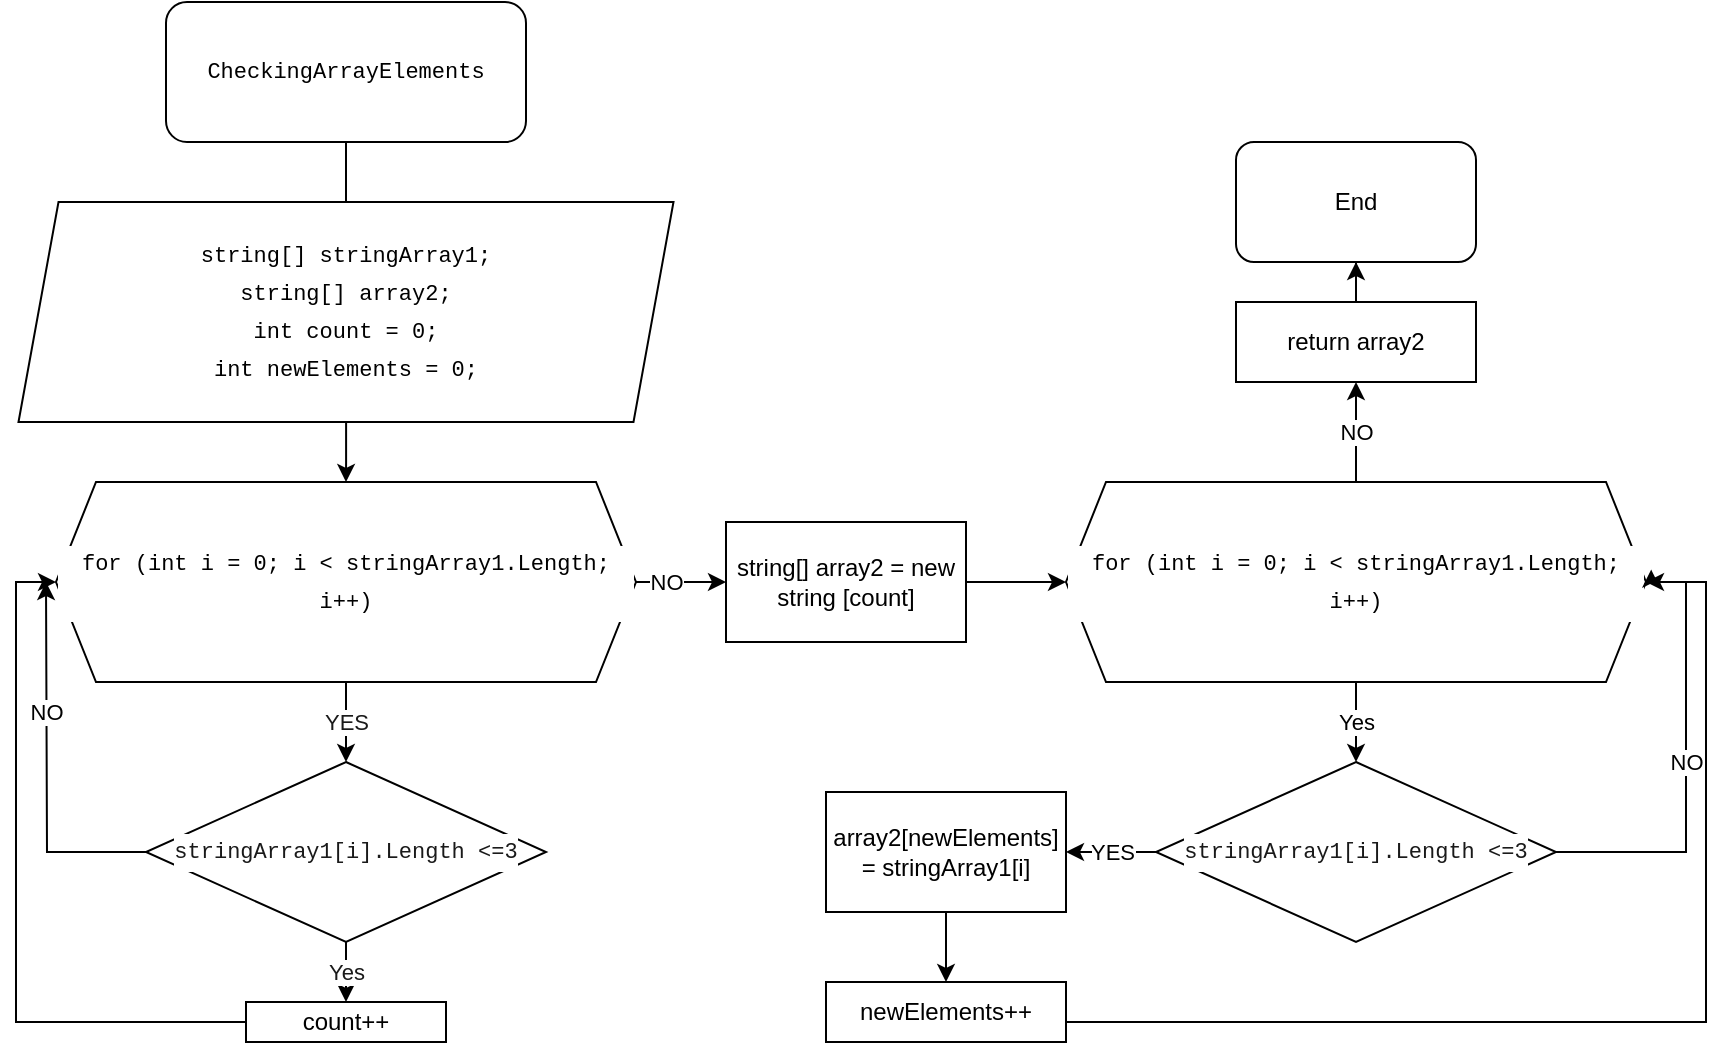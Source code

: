 <mxfile version="20.8.16" type="device"><diagram name="Страница 1" id="-tFB9C-wiPnTBZ7lukfz"><mxGraphModel dx="1863" dy="606" grid="1" gridSize="10" guides="1" tooltips="1" connect="1" arrows="1" fold="1" page="1" pageScale="1" pageWidth="827" pageHeight="1169" math="0" shadow="0"><root><mxCell id="0"/><mxCell id="1" parent="0"/><mxCell id="p8G7xNscIr1IATIvRhmM-4" value="" style="edgeStyle=orthogonalEdgeStyle;rounded=0;orthogonalLoop=1;jettySize=auto;html=1;entryX=0.5;entryY=0;entryDx=0;entryDy=0;" parent="1" source="p8G7xNscIr1IATIvRhmM-2" edge="1" target="p8G7xNscIr1IATIvRhmM-5"><mxGeometry relative="1" as="geometry"><mxPoint x="440" y="140" as="targetPoint"/><Array as="points"><mxPoint x="130" y="190"/></Array></mxGeometry></mxCell><mxCell id="p8G7xNscIr1IATIvRhmM-2" value="&lt;font style=&quot;font-size: 11px;&quot; color=&quot;#ffffff&quot;&gt;&lt;br&gt;&lt;/font&gt;&lt;div style=&quot;font-family: Consolas, &amp;quot;Courier New&amp;quot;, monospace; font-weight: normal; line-height: 19px; font-size: 11px;&quot;&gt;&lt;div style=&quot;&quot;&gt;&lt;span style=&quot;background-color: rgb(255, 255, 255);&quot;&gt;&lt;font style=&quot;font-size: 11px;&quot;&gt;CheckingArrayElements&lt;/font&gt;&lt;/span&gt;&lt;/div&gt;&lt;/div&gt;&lt;font style=&quot;font-size: 11px;&quot; color=&quot;#ffffff&quot;&gt;&lt;br&gt;&lt;/font&gt;" style="rounded=1;whiteSpace=wrap;html=1;" parent="1" vertex="1"><mxGeometry x="40" y="40" width="180" height="70" as="geometry"/></mxCell><mxCell id="p8G7xNscIr1IATIvRhmM-7" value="" style="edgeStyle=orthogonalEdgeStyle;rounded=0;orthogonalLoop=1;jettySize=auto;html=1;fontColor=#000000;" parent="1" source="p8G7xNscIr1IATIvRhmM-5" target="p8G7xNscIr1IATIvRhmM-6" edge="1"><mxGeometry relative="1" as="geometry"/></mxCell><mxCell id="p8G7xNscIr1IATIvRhmM-5" value="&lt;span style=&quot;background-color: rgb(255, 255, 255); font-size: 11px;&quot;&gt;&lt;font style=&quot;font-size: 11px;&quot;&gt;&lt;br&gt;&lt;/font&gt;&lt;/span&gt;&lt;div style=&quot;border-color: var(--border-color); font-style: normal; font-variant-ligatures: normal; font-variant-caps: normal; font-weight: 400; letter-spacing: normal; orphans: 2; text-align: center; text-indent: 0px; text-transform: none; widows: 2; word-spacing: 0px; -webkit-text-stroke-width: 0px; text-decoration-thickness: initial; text-decoration-style: initial; text-decoration-color: initial; font-family: Consolas, &amp;quot;Courier New&amp;quot;, monospace; line-height: 19px; font-size: 11px;&quot;&gt;&lt;span style=&quot;background-color: rgb(255, 255, 255);&quot;&gt;&lt;font style=&quot;font-size: 11px;&quot;&gt;string[]&lt;span&gt;&amp;nbsp;&lt;/span&gt;&lt;span style=&quot;border-color: var(--border-color);&quot;&gt;stringArray1;&lt;/span&gt;&lt;/font&gt;&lt;/span&gt;&lt;/div&gt;&lt;div style=&quot;border-color: var(--border-color); font-style: normal; font-variant-ligatures: normal; font-variant-caps: normal; font-weight: 400; letter-spacing: normal; orphans: 2; text-align: center; text-indent: 0px; text-transform: none; widows: 2; word-spacing: 0px; -webkit-text-stroke-width: 0px; text-decoration-thickness: initial; text-decoration-style: initial; text-decoration-color: initial; font-family: Consolas, &amp;quot;Courier New&amp;quot;, monospace; line-height: 19px; font-size: 11px;&quot;&gt;&lt;div style=&quot;border-color: var(--border-color); line-height: 19px;&quot;&gt;&lt;span style=&quot;background-color: rgb(255, 255, 255);&quot;&gt;&lt;font style=&quot;font-size: 11px;&quot;&gt;string[]&lt;span&gt;&amp;nbsp;&lt;/span&gt;&lt;span style=&quot;border-color: var(--border-color);&quot;&gt;array2;&lt;/span&gt;&lt;/font&gt;&lt;/span&gt;&lt;/div&gt;&lt;div style=&quot;border-color: var(--border-color); line-height: 19px;&quot;&gt;&lt;font style=&quot;border-color: var(--border-color); background-color: rgb(255, 255, 255); font-size: 11px;&quot;&gt;int count = 0;&lt;/font&gt;&lt;/div&gt;&lt;div style=&quot;border-color: var(--border-color); line-height: 19px;&quot;&gt;&lt;font style=&quot;border-color: var(--border-color); background-color: rgb(255, 255, 255); font-size: 11px;&quot;&gt;int newElements = 0;&lt;/font&gt;&lt;/div&gt;&lt;/div&gt;&lt;span style=&quot;background-color: rgb(255, 255, 255); font-size: 11px;&quot;&gt;&lt;br&gt;&lt;/span&gt;" style="shape=parallelogram;perimeter=parallelogramPerimeter;whiteSpace=wrap;html=1;fixedSize=1;labelBackgroundColor=#FFFFFF;fontColor=#000000;" parent="1" vertex="1"><mxGeometry x="-33.75" y="140" width="327.5" height="110" as="geometry"/></mxCell><mxCell id="p8G7xNscIr1IATIvRhmM-9" value="YES" style="edgeStyle=orthogonalEdgeStyle;rounded=0;orthogonalLoop=1;jettySize=auto;html=1;fontColor=#1A1A1A;" parent="1" source="p8G7xNscIr1IATIvRhmM-6" target="p8G7xNscIr1IATIvRhmM-8" edge="1"><mxGeometry relative="1" as="geometry"/></mxCell><mxCell id="bimcE5sZu0TrQu9hdp3i-13" value="NO" style="edgeStyle=orthogonalEdgeStyle;rounded=0;orthogonalLoop=1;jettySize=auto;html=1;" edge="1" parent="1" source="p8G7xNscIr1IATIvRhmM-6" target="bimcE5sZu0TrQu9hdp3i-12"><mxGeometry x="-0.333" relative="1" as="geometry"><Array as="points"><mxPoint x="300" y="330"/><mxPoint x="300" y="330"/></Array><mxPoint as="offset"/></mxGeometry></mxCell><mxCell id="p8G7xNscIr1IATIvRhmM-6" value="&lt;div style=&quot;font-family: Consolas, &amp;quot;Courier New&amp;quot;, monospace; line-height: 19px;&quot;&gt;&lt;span style=&quot;background-color: rgb(255, 255, 255);&quot;&gt;&lt;font style=&quot;font-size: 11px;&quot;&gt;for (int i = 0; i &amp;lt; stringArray1.Length; i++)&lt;/font&gt;&lt;/span&gt;&lt;/div&gt;" style="shape=hexagon;perimeter=hexagonPerimeter2;whiteSpace=wrap;html=1;fixedSize=1;labelBackgroundColor=#FFFFFF;fontColor=#000000;" parent="1" vertex="1"><mxGeometry x="-15" y="280" width="290" height="100" as="geometry"/></mxCell><mxCell id="p8G7xNscIr1IATIvRhmM-11" value="Yes" style="edgeStyle=orthogonalEdgeStyle;rounded=0;orthogonalLoop=1;jettySize=auto;html=1;fontSize=11;fontColor=#1A1A1A;" parent="1" source="p8G7xNscIr1IATIvRhmM-8" target="bimcE5sZu0TrQu9hdp3i-1" edge="1"><mxGeometry relative="1" as="geometry"><mxPoint x="440" y="560" as="targetPoint"/></mxGeometry></mxCell><mxCell id="bimcE5sZu0TrQu9hdp3i-9" value="NO" style="edgeStyle=orthogonalEdgeStyle;rounded=0;orthogonalLoop=1;jettySize=auto;html=1;" edge="1" parent="1" source="p8G7xNscIr1IATIvRhmM-8"><mxGeometry x="0.294" relative="1" as="geometry"><mxPoint x="-20" y="330" as="targetPoint"/><mxPoint as="offset"/></mxGeometry></mxCell><mxCell id="p8G7xNscIr1IATIvRhmM-8" value="&lt;div style=&quot;font-family: Consolas, &amp;quot;Courier New&amp;quot;, monospace; line-height: 19px;&quot;&gt;&lt;span style=&quot;background-color: rgb(255, 255, 255);&quot;&gt;&lt;font style=&quot;font-size: 11px;&quot; color=&quot;#1a1a1a&quot;&gt;stringArray1[i].Length &amp;lt;=3&lt;/font&gt;&lt;/span&gt;&lt;/div&gt;" style="rhombus;whiteSpace=wrap;html=1;labelBackgroundColor=#FFFFFF;fontColor=#000000;" parent="1" vertex="1"><mxGeometry x="30" y="420" width="200" height="90" as="geometry"/></mxCell><mxCell id="bimcE5sZu0TrQu9hdp3i-4" style="edgeStyle=orthogonalEdgeStyle;rounded=0;orthogonalLoop=1;jettySize=auto;html=1;entryX=0;entryY=0.5;entryDx=0;entryDy=0;" edge="1" parent="1" source="bimcE5sZu0TrQu9hdp3i-1" target="p8G7xNscIr1IATIvRhmM-6"><mxGeometry relative="1" as="geometry"><mxPoint x="-40" y="330" as="targetPoint"/><Array as="points"><mxPoint x="-35" y="550"/><mxPoint x="-35" y="330"/></Array></mxGeometry></mxCell><mxCell id="bimcE5sZu0TrQu9hdp3i-1" value="count++" style="rounded=0;whiteSpace=wrap;html=1;" vertex="1" parent="1"><mxGeometry x="80" y="540" width="100" height="20" as="geometry"/></mxCell><mxCell id="bimcE5sZu0TrQu9hdp3i-15" value="" style="edgeStyle=orthogonalEdgeStyle;rounded=0;orthogonalLoop=1;jettySize=auto;html=1;" edge="1" parent="1" source="bimcE5sZu0TrQu9hdp3i-12" target="bimcE5sZu0TrQu9hdp3i-14"><mxGeometry relative="1" as="geometry"/></mxCell><mxCell id="bimcE5sZu0TrQu9hdp3i-12" value="string[] array2 = new string [count]" style="whiteSpace=wrap;html=1;fontColor=#000000;labelBackgroundColor=#FFFFFF;" vertex="1" parent="1"><mxGeometry x="320" y="300" width="120" height="60" as="geometry"/></mxCell><mxCell id="bimcE5sZu0TrQu9hdp3i-17" value="Yes" style="edgeStyle=orthogonalEdgeStyle;rounded=0;orthogonalLoop=1;jettySize=auto;html=1;" edge="1" parent="1" source="bimcE5sZu0TrQu9hdp3i-14" target="bimcE5sZu0TrQu9hdp3i-16"><mxGeometry relative="1" as="geometry"/></mxCell><mxCell id="bimcE5sZu0TrQu9hdp3i-26" value="NO" style="edgeStyle=orthogonalEdgeStyle;rounded=0;orthogonalLoop=1;jettySize=auto;html=1;" edge="1" parent="1" source="bimcE5sZu0TrQu9hdp3i-14" target="bimcE5sZu0TrQu9hdp3i-22"><mxGeometry relative="1" as="geometry"/></mxCell><mxCell id="bimcE5sZu0TrQu9hdp3i-14" value="&lt;div style=&quot;font-family: Consolas, &amp;quot;Courier New&amp;quot;, monospace; line-height: 19px;&quot;&gt;&lt;span style=&quot;background-color: rgb(255, 255, 255);&quot;&gt;&lt;font style=&quot;font-size: 11px;&quot;&gt;for (int i = 0; i &amp;lt; stringArray1.Length; i++)&lt;/font&gt;&lt;/span&gt;&lt;/div&gt;" style="shape=hexagon;perimeter=hexagonPerimeter2;whiteSpace=wrap;html=1;fixedSize=1;labelBackgroundColor=#FFFFFF;fontColor=#000000;" vertex="1" parent="1"><mxGeometry x="490" y="280" width="290" height="100" as="geometry"/></mxCell><mxCell id="bimcE5sZu0TrQu9hdp3i-21" value="YES" style="edgeStyle=orthogonalEdgeStyle;rounded=0;orthogonalLoop=1;jettySize=auto;html=1;" edge="1" parent="1" source="bimcE5sZu0TrQu9hdp3i-16" target="bimcE5sZu0TrQu9hdp3i-18"><mxGeometry relative="1" as="geometry"/></mxCell><mxCell id="bimcE5sZu0TrQu9hdp3i-25" value="NO" style="edgeStyle=orthogonalEdgeStyle;rounded=0;orthogonalLoop=1;jettySize=auto;html=1;entryX=1;entryY=0.5;entryDx=0;entryDy=0;" edge="1" parent="1" source="bimcE5sZu0TrQu9hdp3i-16" target="bimcE5sZu0TrQu9hdp3i-14"><mxGeometry relative="1" as="geometry"><mxPoint x="760" y="390" as="targetPoint"/><Array as="points"><mxPoint x="800" y="465"/><mxPoint x="800" y="330"/></Array></mxGeometry></mxCell><mxCell id="bimcE5sZu0TrQu9hdp3i-16" value="&lt;div style=&quot;font-family: Consolas, &amp;quot;Courier New&amp;quot;, monospace; line-height: 19px;&quot;&gt;&lt;span style=&quot;background-color: rgb(255, 255, 255);&quot;&gt;&lt;font style=&quot;font-size: 11px;&quot; color=&quot;#1a1a1a&quot;&gt;stringArray1[i].Length &amp;lt;=3&lt;/font&gt;&lt;/span&gt;&lt;/div&gt;" style="rhombus;whiteSpace=wrap;html=1;labelBackgroundColor=#FFFFFF;fontColor=#000000;" vertex="1" parent="1"><mxGeometry x="535" y="420" width="200" height="90" as="geometry"/></mxCell><mxCell id="bimcE5sZu0TrQu9hdp3i-20" value="" style="edgeStyle=orthogonalEdgeStyle;rounded=0;orthogonalLoop=1;jettySize=auto;html=1;" edge="1" parent="1" source="bimcE5sZu0TrQu9hdp3i-18" target="bimcE5sZu0TrQu9hdp3i-19"><mxGeometry relative="1" as="geometry"/></mxCell><mxCell id="bimcE5sZu0TrQu9hdp3i-18" value="array2[newElements] = stringArray1[i]" style="rounded=0;whiteSpace=wrap;html=1;" vertex="1" parent="1"><mxGeometry x="370" y="435" width="120" height="60" as="geometry"/></mxCell><mxCell id="bimcE5sZu0TrQu9hdp3i-28" style="edgeStyle=orthogonalEdgeStyle;rounded=0;orthogonalLoop=1;jettySize=auto;html=1;entryX=1.009;entryY=0.438;entryDx=0;entryDy=0;entryPerimeter=0;" edge="1" parent="1" source="bimcE5sZu0TrQu9hdp3i-19" target="bimcE5sZu0TrQu9hdp3i-14"><mxGeometry relative="1" as="geometry"><Array as="points"><mxPoint x="810" y="550"/><mxPoint x="810" y="330"/><mxPoint x="783" y="330"/></Array></mxGeometry></mxCell><mxCell id="bimcE5sZu0TrQu9hdp3i-19" value="newElements++" style="rounded=0;whiteSpace=wrap;html=1;" vertex="1" parent="1"><mxGeometry x="370" y="530" width="120" height="30" as="geometry"/></mxCell><mxCell id="bimcE5sZu0TrQu9hdp3i-30" value="" style="edgeStyle=orthogonalEdgeStyle;rounded=0;orthogonalLoop=1;jettySize=auto;html=1;" edge="1" parent="1" source="bimcE5sZu0TrQu9hdp3i-22" target="bimcE5sZu0TrQu9hdp3i-29"><mxGeometry relative="1" as="geometry"/></mxCell><mxCell id="bimcE5sZu0TrQu9hdp3i-22" value="return array2" style="rounded=0;whiteSpace=wrap;html=1;" vertex="1" parent="1"><mxGeometry x="575" y="190" width="120" height="40" as="geometry"/></mxCell><mxCell id="bimcE5sZu0TrQu9hdp3i-29" value="End" style="rounded=1;whiteSpace=wrap;html=1;" vertex="1" parent="1"><mxGeometry x="575" y="110" width="120" height="60" as="geometry"/></mxCell></root></mxGraphModel></diagram></mxfile>